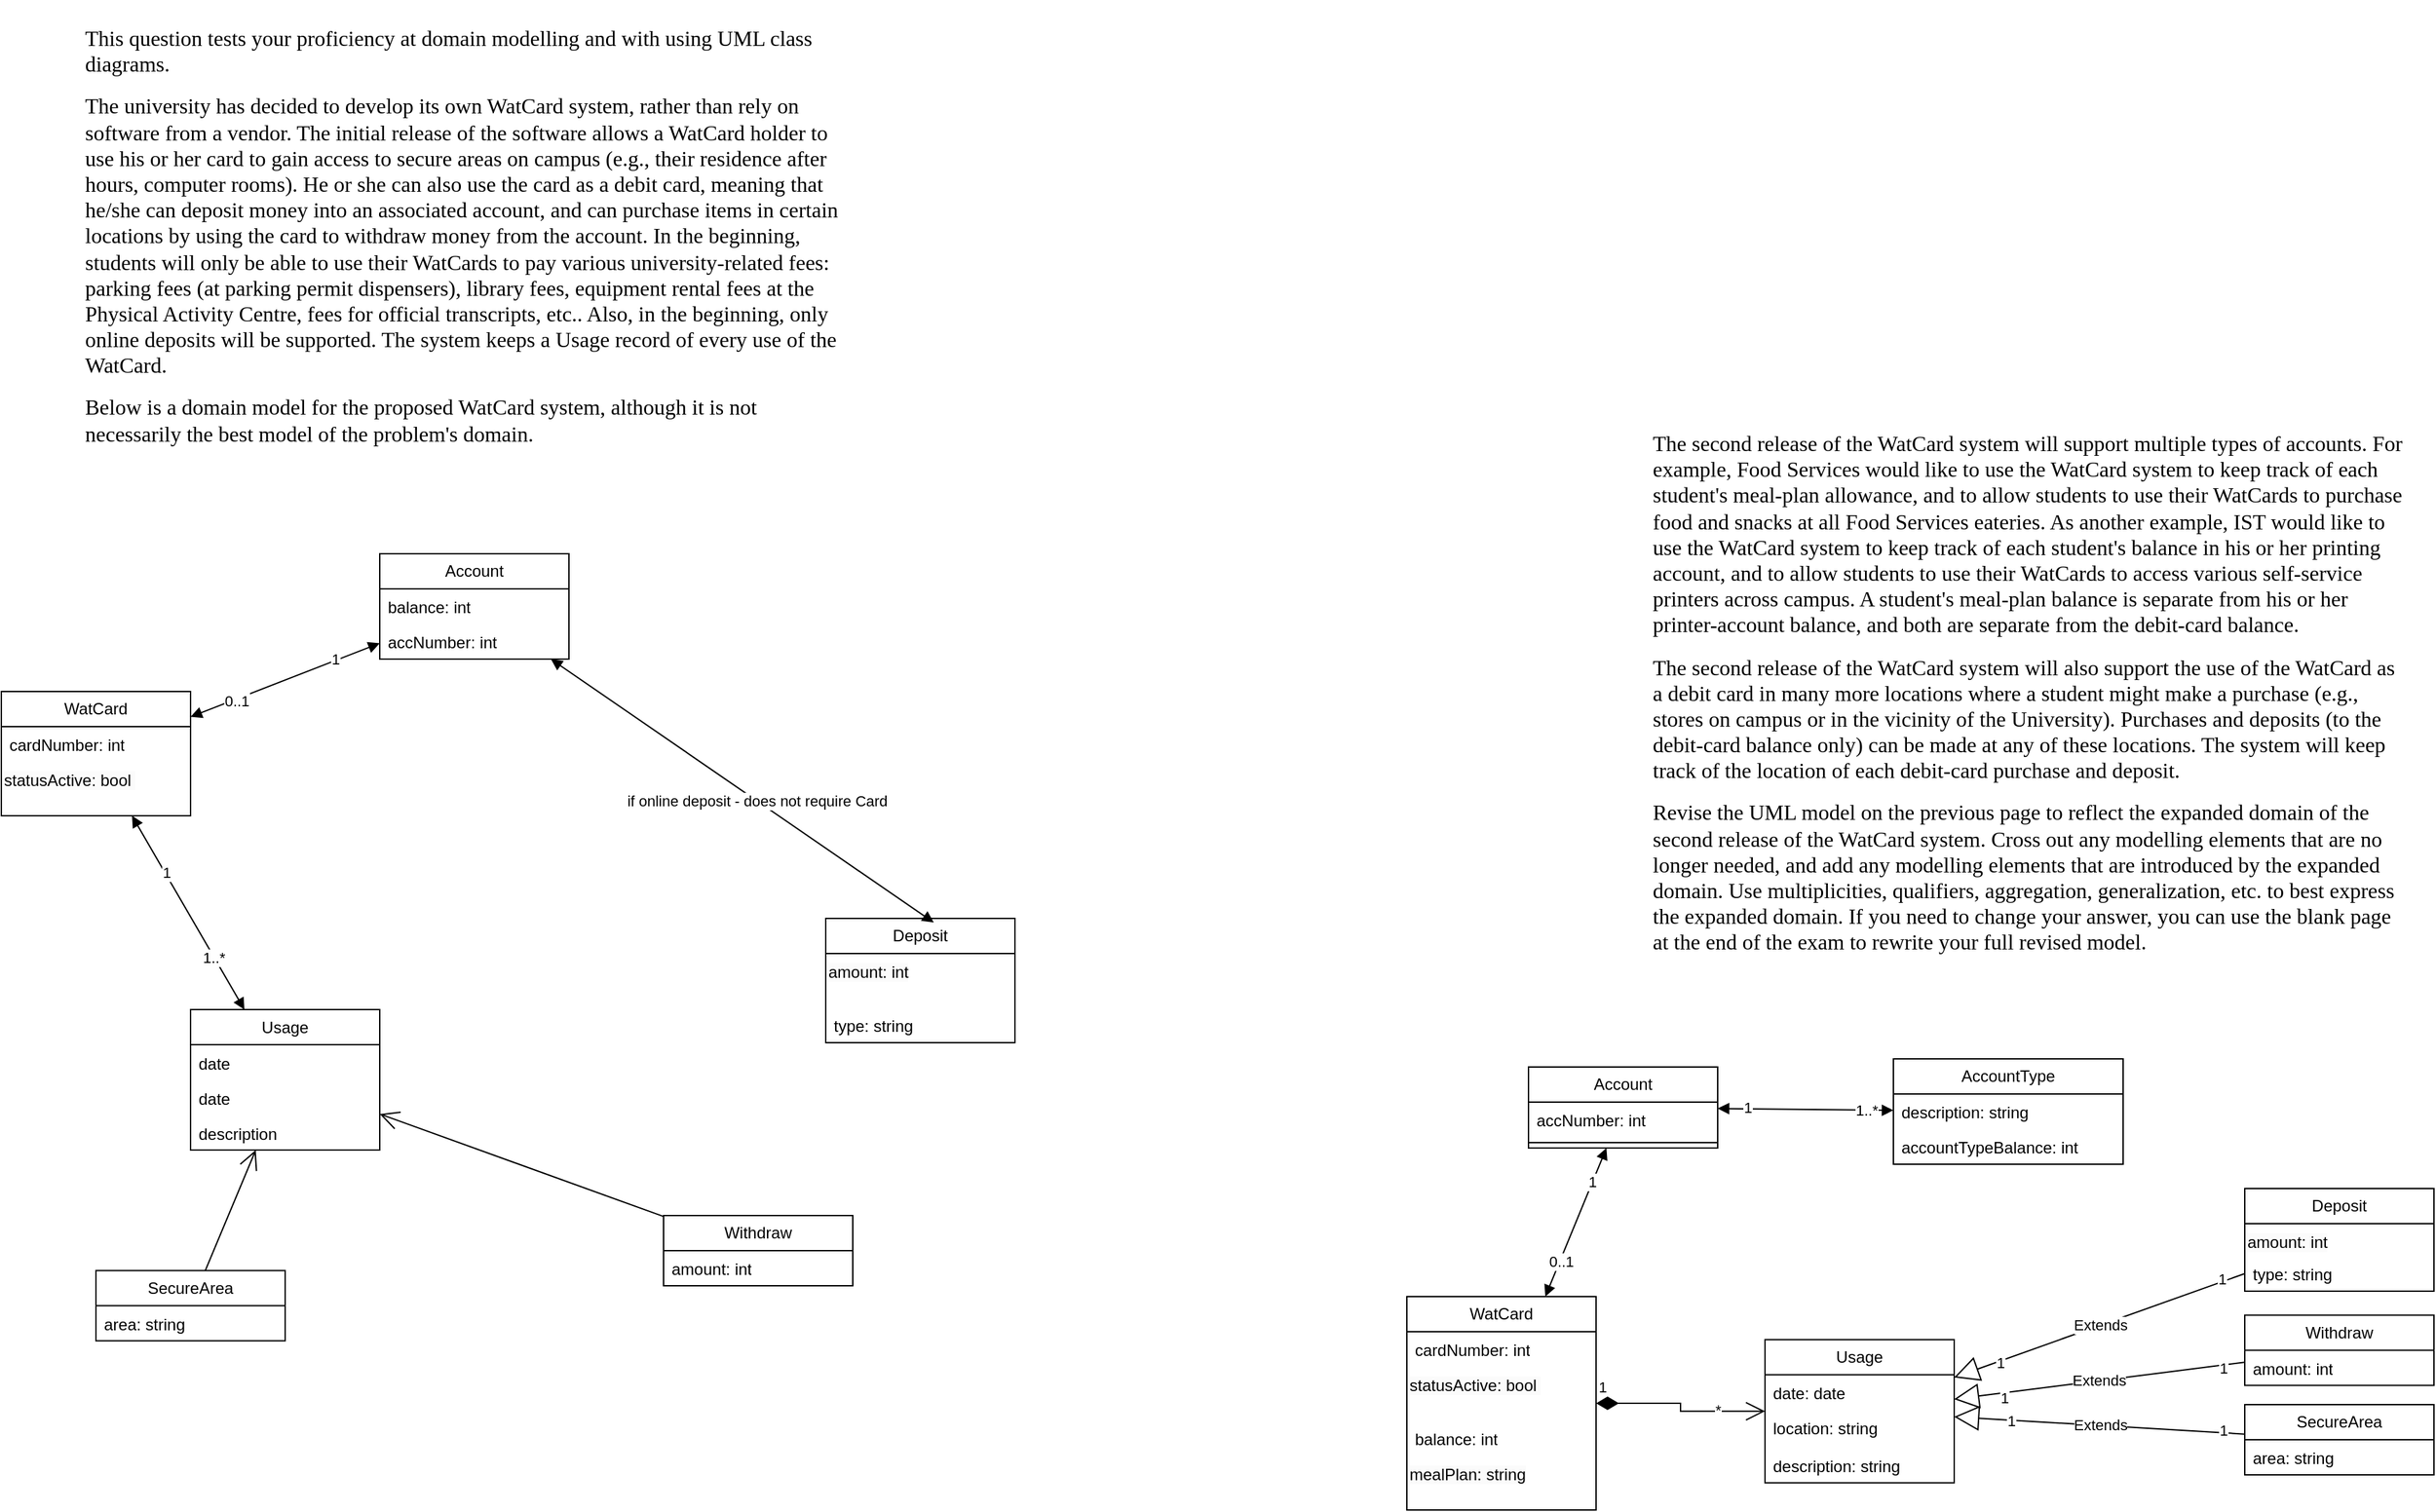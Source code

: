 <mxfile version="21.7.2" type="github">
  <diagram name="Page-1" id="L6DKHtYu-1w8HltE2Mc2">
    <mxGraphModel dx="1804" dy="1723" grid="1" gridSize="10" guides="1" tooltips="1" connect="1" arrows="1" fold="1" page="1" pageScale="1" pageWidth="850" pageHeight="1100" math="0" shadow="0">
      <root>
        <mxCell id="0" />
        <mxCell id="1" parent="0" />
        <mxCell id="7qhICD1hEeo8gW7YNZ97-30" value="WatCard" style="swimlane;fontStyle=0;childLayout=stackLayout;horizontal=1;startSize=26;fillColor=none;horizontalStack=0;resizeParent=1;resizeParentMax=0;resizeLast=0;collapsible=1;marginBottom=0;whiteSpace=wrap;html=1;" parent="1" vertex="1">
          <mxGeometry x="-30" y="182" width="140" height="92" as="geometry" />
        </mxCell>
        <mxCell id="7qhICD1hEeo8gW7YNZ97-31" value="cardNumber: int" style="text;strokeColor=none;fillColor=none;align=left;verticalAlign=top;spacingLeft=4;spacingRight=4;overflow=hidden;rotatable=0;points=[[0,0.5],[1,0.5]];portConstraint=eastwest;whiteSpace=wrap;html=1;" parent="7qhICD1hEeo8gW7YNZ97-30" vertex="1">
          <mxGeometry y="26" width="140" height="26" as="geometry" />
        </mxCell>
        <mxCell id="7qhICD1hEeo8gW7YNZ97-73" value="&lt;span style=&quot;caret-color: rgb(0, 0, 0); color: rgb(0, 0, 0); font-family: Helvetica; font-size: 12px; font-style: normal; font-variant-caps: normal; font-weight: 400; letter-spacing: normal; text-align: left; text-indent: 0px; text-transform: none; word-spacing: 0px; -webkit-text-stroke-width: 0px; background-color: rgb(251, 251, 251); text-decoration: none; float: none; display: inline !important;&quot;&gt;statusActive: bool&amp;nbsp;&lt;/span&gt;" style="text;whiteSpace=wrap;html=1;" parent="7qhICD1hEeo8gW7YNZ97-30" vertex="1">
          <mxGeometry y="52" width="140" height="40" as="geometry" />
        </mxCell>
        <mxCell id="7qhICD1hEeo8gW7YNZ97-34" value="SecureArea" style="swimlane;fontStyle=0;childLayout=stackLayout;horizontal=1;startSize=26;fillColor=none;horizontalStack=0;resizeParent=1;resizeParentMax=0;resizeLast=0;collapsible=1;marginBottom=0;whiteSpace=wrap;html=1;" parent="1" vertex="1">
          <mxGeometry x="40" y="610.76" width="140" height="52" as="geometry" />
        </mxCell>
        <mxCell id="7qhICD1hEeo8gW7YNZ97-35" value="area: string" style="text;strokeColor=none;fillColor=none;align=left;verticalAlign=top;spacingLeft=4;spacingRight=4;overflow=hidden;rotatable=0;points=[[0,0.5],[1,0.5]];portConstraint=eastwest;whiteSpace=wrap;html=1;" parent="7qhICD1hEeo8gW7YNZ97-34" vertex="1">
          <mxGeometry y="26" width="140" height="26" as="geometry" />
        </mxCell>
        <mxCell id="7qhICD1hEeo8gW7YNZ97-38" value="Account" style="swimlane;fontStyle=0;childLayout=stackLayout;horizontal=1;startSize=26;fillColor=none;horizontalStack=0;resizeParent=1;resizeParentMax=0;resizeLast=0;collapsible=1;marginBottom=0;whiteSpace=wrap;html=1;" parent="1" vertex="1">
          <mxGeometry x="250" y="80" width="140" height="78" as="geometry" />
        </mxCell>
        <mxCell id="7qhICD1hEeo8gW7YNZ97-39" value="balance: int" style="text;strokeColor=none;fillColor=none;align=left;verticalAlign=top;spacingLeft=4;spacingRight=4;overflow=hidden;rotatable=0;points=[[0,0.5],[1,0.5]];portConstraint=eastwest;whiteSpace=wrap;html=1;" parent="7qhICD1hEeo8gW7YNZ97-38" vertex="1">
          <mxGeometry y="26" width="140" height="26" as="geometry" />
        </mxCell>
        <mxCell id="7qhICD1hEeo8gW7YNZ97-40" value="accNumber: int" style="text;strokeColor=none;fillColor=none;align=left;verticalAlign=top;spacingLeft=4;spacingRight=4;overflow=hidden;rotatable=0;points=[[0,0.5],[1,0.5]];portConstraint=eastwest;whiteSpace=wrap;html=1;" parent="7qhICD1hEeo8gW7YNZ97-38" vertex="1">
          <mxGeometry y="52" width="140" height="26" as="geometry" />
        </mxCell>
        <mxCell id="7qhICD1hEeo8gW7YNZ97-42" value="Deposit" style="swimlane;fontStyle=0;childLayout=stackLayout;horizontal=1;startSize=26;fillColor=none;horizontalStack=0;resizeParent=1;resizeParentMax=0;resizeLast=0;collapsible=1;marginBottom=0;whiteSpace=wrap;html=1;" parent="1" vertex="1">
          <mxGeometry x="580" y="350" width="140" height="92" as="geometry" />
        </mxCell>
        <mxCell id="7qhICD1hEeo8gW7YNZ97-60" value="&lt;span style=&quot;caret-color: rgb(0, 0, 0); color: rgb(0, 0, 0); font-family: Helvetica; font-size: 12px; font-style: normal; font-variant-caps: normal; font-weight: 400; letter-spacing: normal; text-align: left; text-indent: 0px; text-transform: none; word-spacing: 0px; -webkit-text-stroke-width: 0px; background-color: rgb(251, 251, 251); text-decoration: none; float: none; display: inline !important;&quot;&gt;amount: int&lt;/span&gt;" style="text;whiteSpace=wrap;html=1;" parent="7qhICD1hEeo8gW7YNZ97-42" vertex="1">
          <mxGeometry y="26" width="140" height="40" as="geometry" />
        </mxCell>
        <mxCell id="7qhICD1hEeo8gW7YNZ97-45" value="type: string" style="text;strokeColor=none;fillColor=none;align=left;verticalAlign=top;spacingLeft=4;spacingRight=4;overflow=hidden;rotatable=0;points=[[0,0.5],[1,0.5]];portConstraint=eastwest;whiteSpace=wrap;html=1;" parent="7qhICD1hEeo8gW7YNZ97-42" vertex="1">
          <mxGeometry y="66" width="140" height="26" as="geometry" />
        </mxCell>
        <mxCell id="7qhICD1hEeo8gW7YNZ97-46" value="Withdraw" style="swimlane;fontStyle=0;childLayout=stackLayout;horizontal=1;startSize=26;fillColor=none;horizontalStack=0;resizeParent=1;resizeParentMax=0;resizeLast=0;collapsible=1;marginBottom=0;whiteSpace=wrap;html=1;" parent="1" vertex="1">
          <mxGeometry x="460" y="570" width="140" height="52" as="geometry" />
        </mxCell>
        <mxCell id="7qhICD1hEeo8gW7YNZ97-47" value="amount: int" style="text;strokeColor=none;fillColor=none;align=left;verticalAlign=top;spacingLeft=4;spacingRight=4;overflow=hidden;rotatable=0;points=[[0,0.5],[1,0.5]];portConstraint=eastwest;whiteSpace=wrap;html=1;" parent="7qhICD1hEeo8gW7YNZ97-46" vertex="1">
          <mxGeometry y="26" width="140" height="26" as="geometry" />
        </mxCell>
        <mxCell id="7qhICD1hEeo8gW7YNZ97-55" value="" style="endArrow=block;startArrow=block;endFill=1;startFill=1;html=1;rounded=0;" parent="1" source="7qhICD1hEeo8gW7YNZ97-30" target="7qhICD1hEeo8gW7YNZ97-38" edge="1">
          <mxGeometry width="160" relative="1" as="geometry">
            <mxPoint x="10" y="142" as="sourcePoint" />
            <mxPoint x="110.169" y="90" as="targetPoint" />
          </mxGeometry>
        </mxCell>
        <mxCell id="7qhICD1hEeo8gW7YNZ97-64" value="1" style="edgeLabel;html=1;align=center;verticalAlign=middle;resizable=0;points=[];" parent="7qhICD1hEeo8gW7YNZ97-55" vertex="1" connectable="0">
          <mxGeometry x="0.532" relative="1" as="geometry">
            <mxPoint y="-1" as="offset" />
          </mxGeometry>
        </mxCell>
        <mxCell id="7qhICD1hEeo8gW7YNZ97-65" value="0..1" style="edgeLabel;html=1;align=center;verticalAlign=middle;resizable=0;points=[];" parent="7qhICD1hEeo8gW7YNZ97-55" vertex="1" connectable="0">
          <mxGeometry x="-0.522" y="-1" relative="1" as="geometry">
            <mxPoint as="offset" />
          </mxGeometry>
        </mxCell>
        <mxCell id="7qhICD1hEeo8gW7YNZ97-74" value="Usage" style="swimlane;fontStyle=0;childLayout=stackLayout;horizontal=1;startSize=26;fillColor=none;horizontalStack=0;resizeParent=1;resizeParentMax=0;resizeLast=0;collapsible=1;marginBottom=0;whiteSpace=wrap;html=1;" parent="1" vertex="1">
          <mxGeometry x="110" y="417.53" width="140" height="104" as="geometry" />
        </mxCell>
        <mxCell id="7qhICD1hEeo8gW7YNZ97-75" value="date" style="text;strokeColor=none;fillColor=none;align=left;verticalAlign=top;spacingLeft=4;spacingRight=4;overflow=hidden;rotatable=0;points=[[0,0.5],[1,0.5]];portConstraint=eastwest;whiteSpace=wrap;html=1;" parent="7qhICD1hEeo8gW7YNZ97-74" vertex="1">
          <mxGeometry y="26" width="140" height="26" as="geometry" />
        </mxCell>
        <mxCell id="7qhICD1hEeo8gW7YNZ97-123" value="date" style="text;strokeColor=none;fillColor=none;align=left;verticalAlign=top;spacingLeft=4;spacingRight=4;overflow=hidden;rotatable=0;points=[[0,0.5],[1,0.5]];portConstraint=eastwest;whiteSpace=wrap;html=1;" parent="7qhICD1hEeo8gW7YNZ97-74" vertex="1">
          <mxGeometry y="52" width="140" height="26" as="geometry" />
        </mxCell>
        <mxCell id="7qhICD1hEeo8gW7YNZ97-76" value="description" style="text;strokeColor=none;fillColor=none;align=left;verticalAlign=top;spacingLeft=4;spacingRight=4;overflow=hidden;rotatable=0;points=[[0,0.5],[1,0.5]];portConstraint=eastwest;whiteSpace=wrap;html=1;" parent="7qhICD1hEeo8gW7YNZ97-74" vertex="1">
          <mxGeometry y="78" width="140" height="26" as="geometry" />
        </mxCell>
        <mxCell id="7qhICD1hEeo8gW7YNZ97-78" value="" style="endArrow=block;startArrow=block;endFill=1;startFill=1;html=1;rounded=0;" parent="1" source="7qhICD1hEeo8gW7YNZ97-30" target="7qhICD1hEeo8gW7YNZ97-74" edge="1">
          <mxGeometry width="160" relative="1" as="geometry">
            <mxPoint x="240" y="360" as="sourcePoint" />
            <mxPoint x="400" y="360" as="targetPoint" />
          </mxGeometry>
        </mxCell>
        <mxCell id="7qhICD1hEeo8gW7YNZ97-79" value="1" style="edgeLabel;html=1;align=center;verticalAlign=middle;resizable=0;points=[];" parent="7qhICD1hEeo8gW7YNZ97-78" vertex="1" connectable="0">
          <mxGeometry x="-0.418" y="1" relative="1" as="geometry">
            <mxPoint as="offset" />
          </mxGeometry>
        </mxCell>
        <mxCell id="7qhICD1hEeo8gW7YNZ97-80" value="1..*" style="edgeLabel;html=1;align=center;verticalAlign=middle;resizable=0;points=[];" parent="7qhICD1hEeo8gW7YNZ97-78" vertex="1" connectable="0">
          <mxGeometry x="0.46" y="-1" relative="1" as="geometry">
            <mxPoint as="offset" />
          </mxGeometry>
        </mxCell>
        <mxCell id="7qhICD1hEeo8gW7YNZ97-85" value="" style="endArrow=block;startArrow=block;endFill=1;startFill=1;html=1;rounded=0;entryX=0.571;entryY=0.033;entryDx=0;entryDy=0;entryPerimeter=0;" parent="1" source="7qhICD1hEeo8gW7YNZ97-38" target="7qhICD1hEeo8gW7YNZ97-42" edge="1">
          <mxGeometry width="160" relative="1" as="geometry">
            <mxPoint x="410" y="250" as="sourcePoint" />
            <mxPoint x="580" y="220" as="targetPoint" />
          </mxGeometry>
        </mxCell>
        <mxCell id="7qhICD1hEeo8gW7YNZ97-86" value="if online deposit - does not require Card" style="edgeLabel;html=1;align=center;verticalAlign=middle;resizable=0;points=[];" parent="7qhICD1hEeo8gW7YNZ97-85" vertex="1" connectable="0">
          <mxGeometry x="0.073" y="1" relative="1" as="geometry">
            <mxPoint y="1" as="offset" />
          </mxGeometry>
        </mxCell>
        <mxCell id="7qhICD1hEeo8gW7YNZ97-88" value="&lt;div class=&quot;page&quot; title=&quot;Page 14&quot; style=&quot;caret-color: rgb(0, 0, 0); color: rgb(0, 0, 0); font-style: normal; font-variant-caps: normal; font-weight: 400; letter-spacing: normal; text-align: start; text-indent: 0px; text-transform: none; word-spacing: 0px; -webkit-text-stroke-width: 0px; text-decoration: none;&quot;&gt;&lt;div class=&quot;section&quot; style=&quot;background-color: rgb(255, 255, 255);&quot;&gt;&lt;div class=&quot;layoutArea&quot;&gt;&lt;div class=&quot;column&quot;&gt;&lt;p&gt;&lt;span style=&quot;font-size: 12pt; font-family: Times;&quot;&gt;This question tests your proficiency at domain modelling and with using UML class diagrams.&lt;/span&gt;&lt;/p&gt;&lt;p&gt;&lt;span style=&quot;font-size: 12pt; font-family: Times;&quot;&gt;The university has decided to develop its own WatCard system, rather than rely on software from a vendor. The initial release of the software allows a WatCard holder to use his or her card to gain access to secure areas on campus (e.g., their residence after hours, computer rooms). He or she can also use the card as a debit card, meaning that he/she can deposit money into an associated account, and can purchase items in certain locations by using the card to withdraw money from the account. In the beginning, students will only be able to use their WatCards to pay various university-related fees: parking fees (at parking permit dispensers), library fees, equipment rental fees at the Physical Activity Centre, fees for official transcripts, etc.. Also, in the beginning, only online deposits will be supported. The system keeps a Usage record of every use of the WatCard.&lt;/span&gt;&lt;/p&gt;&lt;p&gt;&lt;span style=&quot;font-size: 12pt; font-family: Times;&quot;&gt;Below is a domain model for the proposed WatCard system, although it is not necessarily the best model of the problem&#39;s domain.&lt;/span&gt;&lt;/p&gt;&lt;/div&gt;&lt;/div&gt;&lt;/div&gt;&lt;/div&gt;" style="text;whiteSpace=wrap;html=1;" parent="1" vertex="1">
          <mxGeometry x="30" y="-330" width="560" height="360" as="geometry" />
        </mxCell>
        <mxCell id="7qhICD1hEeo8gW7YNZ97-89" value="&lt;div class=&quot;page&quot; title=&quot;Page 15&quot; style=&quot;caret-color: rgb(0, 0, 0); color: rgb(0, 0, 0); font-style: normal; font-variant-caps: normal; font-weight: 400; letter-spacing: normal; text-align: start; text-indent: 0px; text-transform: none; word-spacing: 0px; -webkit-text-stroke-width: 0px; text-decoration: none;&quot;&gt;&lt;div class=&quot;section&quot; style=&quot;background-color: rgb(255, 255, 255);&quot;&gt;&lt;div class=&quot;layoutArea&quot;&gt;&lt;div class=&quot;column&quot;&gt;&lt;p&gt;&lt;span style=&quot;font-size: 12pt; font-family: Times;&quot;&gt;The second release of the WatCard system will support multiple types of accounts. For example, Food Services would like to use the WatCard system to keep track of each student&#39;s meal-plan allowance, and to allow students to use their WatCards to purchase food and snacks at all Food Services eateries. As another example, IST would like to use the WatCard system to keep track of each student&#39;s balance in his or her printing account, and to allow students to use their WatCards to access various self-service printers across campus. A student&#39;s meal-plan balance is separate from his or her printer-account balance, and both are separate from the debit-card balance.&lt;/span&gt;&lt;/p&gt;&lt;p&gt;&lt;span style=&quot;font-size: 12pt; font-family: Times;&quot;&gt;The second release of the WatCard system will also support the use of the WatCard as a debit card in many more locations where a student might make a purchase (e.g., stores on campus or in the vicinity of the University). Purchases and deposits (to the debit-card balance only) can be made at any of these locations. The system will keep track of the location of each debit-card purchase and deposit.&lt;/span&gt;&lt;/p&gt;&lt;p&gt;&lt;span style=&quot;font-size: 12pt; font-family: Times;&quot;&gt;Revise the UML model on the previous page to reflect the expanded domain of the second release of the WatCard system. Cross out any modelling elements that are no longer needed, and add any modelling elements that are introduced by the expanded domain. Use multiplicities, qualifiers, aggregation, generalization, etc. to best express the expanded domain. If you need to change your answer, you can use the blank page at the end of the exam to rewrite your full revised model.&lt;/span&gt;&lt;/p&gt;&lt;/div&gt;&lt;/div&gt;&lt;/div&gt;&lt;/div&gt;" style="text;whiteSpace=wrap;html=1;" parent="1" vertex="1">
          <mxGeometry x="1190" y="-30" width="560" height="470" as="geometry" />
        </mxCell>
        <mxCell id="7qhICD1hEeo8gW7YNZ97-90" value="WatCard" style="swimlane;fontStyle=0;childLayout=stackLayout;horizontal=1;startSize=26;fillColor=none;horizontalStack=0;resizeParent=1;resizeParentMax=0;resizeLast=0;collapsible=1;marginBottom=0;whiteSpace=wrap;html=1;" parent="1" vertex="1">
          <mxGeometry x="1010" y="630" width="140" height="158" as="geometry" />
        </mxCell>
        <mxCell id="7qhICD1hEeo8gW7YNZ97-91" value="cardNumber: int" style="text;strokeColor=none;fillColor=none;align=left;verticalAlign=top;spacingLeft=4;spacingRight=4;overflow=hidden;rotatable=0;points=[[0,0.5],[1,0.5]];portConstraint=eastwest;whiteSpace=wrap;html=1;" parent="7qhICD1hEeo8gW7YNZ97-90" vertex="1">
          <mxGeometry y="26" width="140" height="26" as="geometry" />
        </mxCell>
        <mxCell id="7qhICD1hEeo8gW7YNZ97-92" value="&lt;span style=&quot;caret-color: rgb(0, 0, 0); color: rgb(0, 0, 0); font-family: Helvetica; font-size: 12px; font-style: normal; font-variant-caps: normal; font-weight: 400; letter-spacing: normal; text-align: left; text-indent: 0px; text-transform: none; word-spacing: 0px; -webkit-text-stroke-width: 0px; background-color: rgb(251, 251, 251); text-decoration: none; float: none; display: inline !important;&quot;&gt;statusActive: bool&amp;nbsp;&lt;/span&gt;" style="text;whiteSpace=wrap;html=1;" parent="7qhICD1hEeo8gW7YNZ97-90" vertex="1">
          <mxGeometry y="52" width="140" height="40" as="geometry" />
        </mxCell>
        <mxCell id="7qhICD1hEeo8gW7YNZ97-96" value="balance: int" style="text;strokeColor=none;fillColor=none;align=left;verticalAlign=top;spacingLeft=4;spacingRight=4;overflow=hidden;rotatable=0;points=[[0,0.5],[1,0.5]];portConstraint=eastwest;whiteSpace=wrap;html=1;" parent="7qhICD1hEeo8gW7YNZ97-90" vertex="1">
          <mxGeometry y="92" width="140" height="26" as="geometry" />
        </mxCell>
        <mxCell id="7qhICD1hEeo8gW7YNZ97-122" value="&lt;span style=&quot;caret-color: rgb(0, 0, 0); color: rgb(0, 0, 0); font-family: Helvetica; font-size: 12px; font-style: normal; font-variant-caps: normal; font-weight: 400; letter-spacing: normal; text-align: left; text-indent: 0px; text-transform: none; word-spacing: 0px; -webkit-text-stroke-width: 0px; background-color: rgb(251, 251, 251); text-decoration: none; float: none; display: inline !important;&quot;&gt;mealPlan: string&lt;/span&gt;" style="text;whiteSpace=wrap;html=1;" parent="7qhICD1hEeo8gW7YNZ97-90" vertex="1">
          <mxGeometry y="118" width="140" height="40" as="geometry" />
        </mxCell>
        <mxCell id="7qhICD1hEeo8gW7YNZ97-93" value="SecureArea" style="swimlane;fontStyle=0;childLayout=stackLayout;horizontal=1;startSize=26;fillColor=none;horizontalStack=0;resizeParent=1;resizeParentMax=0;resizeLast=0;collapsible=1;marginBottom=0;whiteSpace=wrap;html=1;" parent="1" vertex="1">
          <mxGeometry x="1630" y="710" width="140" height="52" as="geometry" />
        </mxCell>
        <mxCell id="7qhICD1hEeo8gW7YNZ97-94" value="area: string" style="text;strokeColor=none;fillColor=none;align=left;verticalAlign=top;spacingLeft=4;spacingRight=4;overflow=hidden;rotatable=0;points=[[0,0.5],[1,0.5]];portConstraint=eastwest;whiteSpace=wrap;html=1;" parent="7qhICD1hEeo8gW7YNZ97-93" vertex="1">
          <mxGeometry y="26" width="140" height="26" as="geometry" />
        </mxCell>
        <mxCell id="7qhICD1hEeo8gW7YNZ97-95" value="Account" style="swimlane;fontStyle=0;childLayout=stackLayout;horizontal=1;startSize=26;fillColor=none;horizontalStack=0;resizeParent=1;resizeParentMax=0;resizeLast=0;collapsible=1;marginBottom=0;whiteSpace=wrap;html=1;" parent="1" vertex="1">
          <mxGeometry x="1100" y="460" width="140" height="60" as="geometry" />
        </mxCell>
        <mxCell id="7qhICD1hEeo8gW7YNZ97-97" value="accNumber: int" style="text;strokeColor=none;fillColor=none;align=left;verticalAlign=top;spacingLeft=4;spacingRight=4;overflow=hidden;rotatable=0;points=[[0,0.5],[1,0.5]];portConstraint=eastwest;whiteSpace=wrap;html=1;" parent="7qhICD1hEeo8gW7YNZ97-95" vertex="1">
          <mxGeometry y="26" width="140" height="26" as="geometry" />
        </mxCell>
        <mxCell id="smupeFWp7zsBUVwdvqGX-4" value="" style="line;strokeWidth=1;fillColor=none;align=left;verticalAlign=middle;spacingTop=-1;spacingLeft=3;spacingRight=3;rotatable=0;labelPosition=right;points=[];portConstraint=eastwest;strokeColor=inherit;" vertex="1" parent="7qhICD1hEeo8gW7YNZ97-95">
          <mxGeometry y="52" width="140" height="8" as="geometry" />
        </mxCell>
        <mxCell id="7qhICD1hEeo8gW7YNZ97-98" value="Deposit" style="swimlane;fontStyle=0;childLayout=stackLayout;horizontal=1;startSize=26;fillColor=none;horizontalStack=0;resizeParent=1;resizeParentMax=0;resizeLast=0;collapsible=1;marginBottom=0;whiteSpace=wrap;html=1;" parent="1" vertex="1">
          <mxGeometry x="1630" y="550" width="140" height="76" as="geometry" />
        </mxCell>
        <mxCell id="7qhICD1hEeo8gW7YNZ97-99" value="&lt;span style=&quot;caret-color: rgb(0, 0, 0); color: rgb(0, 0, 0); font-family: Helvetica; font-size: 12px; font-style: normal; font-variant-caps: normal; font-weight: 400; letter-spacing: normal; text-align: left; text-indent: 0px; text-transform: none; word-spacing: 0px; -webkit-text-stroke-width: 0px; background-color: rgb(251, 251, 251); text-decoration: none; float: none; display: inline !important;&quot;&gt;amount: int&lt;/span&gt;" style="text;whiteSpace=wrap;html=1;" parent="7qhICD1hEeo8gW7YNZ97-98" vertex="1">
          <mxGeometry y="26" width="140" height="24" as="geometry" />
        </mxCell>
        <mxCell id="7qhICD1hEeo8gW7YNZ97-100" value="type: string" style="text;strokeColor=none;fillColor=none;align=left;verticalAlign=top;spacingLeft=4;spacingRight=4;overflow=hidden;rotatable=0;points=[[0,0.5],[1,0.5]];portConstraint=eastwest;whiteSpace=wrap;html=1;" parent="7qhICD1hEeo8gW7YNZ97-98" vertex="1">
          <mxGeometry y="50" width="140" height="26" as="geometry" />
        </mxCell>
        <mxCell id="7qhICD1hEeo8gW7YNZ97-101" value="Withdraw" style="swimlane;fontStyle=0;childLayout=stackLayout;horizontal=1;startSize=26;fillColor=none;horizontalStack=0;resizeParent=1;resizeParentMax=0;resizeLast=0;collapsible=1;marginBottom=0;whiteSpace=wrap;html=1;" parent="1" vertex="1">
          <mxGeometry x="1630" y="643.76" width="140" height="52" as="geometry" />
        </mxCell>
        <mxCell id="7qhICD1hEeo8gW7YNZ97-102" value="amount: int" style="text;strokeColor=none;fillColor=none;align=left;verticalAlign=top;spacingLeft=4;spacingRight=4;overflow=hidden;rotatable=0;points=[[0,0.5],[1,0.5]];portConstraint=eastwest;whiteSpace=wrap;html=1;" parent="7qhICD1hEeo8gW7YNZ97-101" vertex="1">
          <mxGeometry y="26" width="140" height="26" as="geometry" />
        </mxCell>
        <mxCell id="7qhICD1hEeo8gW7YNZ97-105" value="" style="endArrow=block;startArrow=block;endFill=1;startFill=1;html=1;rounded=0;" parent="1" source="7qhICD1hEeo8gW7YNZ97-90" target="7qhICD1hEeo8gW7YNZ97-95" edge="1">
          <mxGeometry width="160" relative="1" as="geometry">
            <mxPoint x="1050" y="590" as="sourcePoint" />
            <mxPoint x="1210" y="590" as="targetPoint" />
          </mxGeometry>
        </mxCell>
        <mxCell id="7qhICD1hEeo8gW7YNZ97-106" value="1" style="edgeLabel;html=1;align=center;verticalAlign=middle;resizable=0;points=[];" parent="7qhICD1hEeo8gW7YNZ97-105" vertex="1" connectable="0">
          <mxGeometry x="0.532" relative="1" as="geometry">
            <mxPoint y="-1" as="offset" />
          </mxGeometry>
        </mxCell>
        <mxCell id="7qhICD1hEeo8gW7YNZ97-107" value="0..1" style="edgeLabel;html=1;align=center;verticalAlign=middle;resizable=0;points=[];" parent="7qhICD1hEeo8gW7YNZ97-105" vertex="1" connectable="0">
          <mxGeometry x="-0.522" y="-1" relative="1" as="geometry">
            <mxPoint as="offset" />
          </mxGeometry>
        </mxCell>
        <mxCell id="7qhICD1hEeo8gW7YNZ97-111" value="Usage" style="swimlane;fontStyle=0;childLayout=stackLayout;horizontal=1;startSize=26;fillColor=none;horizontalStack=0;resizeParent=1;resizeParentMax=0;resizeLast=0;collapsible=1;marginBottom=0;whiteSpace=wrap;html=1;" parent="1" vertex="1">
          <mxGeometry x="1275" y="661.85" width="140" height="106" as="geometry" />
        </mxCell>
        <mxCell id="7qhICD1hEeo8gW7YNZ97-112" value="date: date" style="text;strokeColor=none;fillColor=none;align=left;verticalAlign=top;spacingLeft=4;spacingRight=4;overflow=hidden;rotatable=0;points=[[0,0.5],[1,0.5]];portConstraint=eastwest;whiteSpace=wrap;html=1;" parent="7qhICD1hEeo8gW7YNZ97-111" vertex="1">
          <mxGeometry y="26" width="140" height="26" as="geometry" />
        </mxCell>
        <mxCell id="smupeFWp7zsBUVwdvqGX-19" value="location: string" style="text;strokeColor=none;fillColor=none;align=left;verticalAlign=top;spacingLeft=4;spacingRight=4;overflow=hidden;rotatable=0;points=[[0,0.5],[1,0.5]];portConstraint=eastwest;whiteSpace=wrap;html=1;" vertex="1" parent="7qhICD1hEeo8gW7YNZ97-111">
          <mxGeometry y="52" width="140" height="28" as="geometry" />
        </mxCell>
        <mxCell id="7qhICD1hEeo8gW7YNZ97-113" value="description: string" style="text;strokeColor=none;fillColor=none;align=left;verticalAlign=top;spacingLeft=4;spacingRight=4;overflow=hidden;rotatable=0;points=[[0,0.5],[1,0.5]];portConstraint=eastwest;whiteSpace=wrap;html=1;" parent="7qhICD1hEeo8gW7YNZ97-111" vertex="1">
          <mxGeometry y="80" width="140" height="26" as="geometry" />
        </mxCell>
        <mxCell id="7qhICD1hEeo8gW7YNZ97-125" value="" style="endArrow=open;endFill=1;endSize=12;html=1;rounded=0;" parent="1" source="7qhICD1hEeo8gW7YNZ97-34" target="7qhICD1hEeo8gW7YNZ97-74" edge="1">
          <mxGeometry width="160" relative="1" as="geometry">
            <mxPoint x="-100" y="540" as="sourcePoint" />
            <mxPoint x="60" y="540" as="targetPoint" />
          </mxGeometry>
        </mxCell>
        <mxCell id="7qhICD1hEeo8gW7YNZ97-126" value="" style="endArrow=open;endFill=1;endSize=12;html=1;rounded=0;" parent="1" source="7qhICD1hEeo8gW7YNZ97-46" target="7qhICD1hEeo8gW7YNZ97-74" edge="1">
          <mxGeometry width="160" relative="1" as="geometry">
            <mxPoint x="330" y="610.76" as="sourcePoint" />
            <mxPoint x="367" y="521.76" as="targetPoint" />
          </mxGeometry>
        </mxCell>
        <mxCell id="smupeFWp7zsBUVwdvqGX-5" value="AccountType" style="swimlane;fontStyle=0;childLayout=stackLayout;horizontal=1;startSize=26;fillColor=none;horizontalStack=0;resizeParent=1;resizeParentMax=0;resizeLast=0;collapsible=1;marginBottom=0;whiteSpace=wrap;html=1;" vertex="1" parent="1">
          <mxGeometry x="1370" y="454" width="170" height="78" as="geometry" />
        </mxCell>
        <mxCell id="smupeFWp7zsBUVwdvqGX-6" value="description: string" style="text;strokeColor=none;fillColor=none;align=left;verticalAlign=top;spacingLeft=4;spacingRight=4;overflow=hidden;rotatable=0;points=[[0,0.5],[1,0.5]];portConstraint=eastwest;whiteSpace=wrap;html=1;" vertex="1" parent="smupeFWp7zsBUVwdvqGX-5">
          <mxGeometry y="26" width="170" height="26" as="geometry" />
        </mxCell>
        <mxCell id="smupeFWp7zsBUVwdvqGX-18" value="accountTypeBalance: int" style="text;strokeColor=none;fillColor=none;align=left;verticalAlign=top;spacingLeft=4;spacingRight=4;overflow=hidden;rotatable=0;points=[[0,0.5],[1,0.5]];portConstraint=eastwest;whiteSpace=wrap;html=1;" vertex="1" parent="smupeFWp7zsBUVwdvqGX-5">
          <mxGeometry y="52" width="170" height="26" as="geometry" />
        </mxCell>
        <mxCell id="smupeFWp7zsBUVwdvqGX-9" value="" style="endArrow=block;startArrow=block;endFill=1;startFill=1;html=1;rounded=0;" edge="1" parent="1" source="7qhICD1hEeo8gW7YNZ97-95" target="smupeFWp7zsBUVwdvqGX-5">
          <mxGeometry width="160" relative="1" as="geometry">
            <mxPoint x="1260" y="430" as="sourcePoint" />
            <mxPoint x="1420" y="430" as="targetPoint" />
          </mxGeometry>
        </mxCell>
        <mxCell id="smupeFWp7zsBUVwdvqGX-23" value="1" style="edgeLabel;html=1;align=center;verticalAlign=middle;resizable=0;points=[];" vertex="1" connectable="0" parent="smupeFWp7zsBUVwdvqGX-9">
          <mxGeometry x="-0.662" y="1" relative="1" as="geometry">
            <mxPoint as="offset" />
          </mxGeometry>
        </mxCell>
        <mxCell id="smupeFWp7zsBUVwdvqGX-24" value="1..*" style="edgeLabel;html=1;align=center;verticalAlign=middle;resizable=0;points=[];" vertex="1" connectable="0" parent="smupeFWp7zsBUVwdvqGX-9">
          <mxGeometry x="0.692" relative="1" as="geometry">
            <mxPoint as="offset" />
          </mxGeometry>
        </mxCell>
        <mxCell id="smupeFWp7zsBUVwdvqGX-15" value="Extends" style="endArrow=block;endSize=16;endFill=0;html=1;rounded=0;" edge="1" parent="1" source="7qhICD1hEeo8gW7YNZ97-93" target="7qhICD1hEeo8gW7YNZ97-111">
          <mxGeometry width="160" relative="1" as="geometry">
            <mxPoint x="730" y="970" as="sourcePoint" />
            <mxPoint x="890" y="970" as="targetPoint" />
          </mxGeometry>
        </mxCell>
        <mxCell id="smupeFWp7zsBUVwdvqGX-29" value="1" style="edgeLabel;html=1;align=center;verticalAlign=middle;resizable=0;points=[];" vertex="1" connectable="0" parent="smupeFWp7zsBUVwdvqGX-15">
          <mxGeometry x="0.609" relative="1" as="geometry">
            <mxPoint as="offset" />
          </mxGeometry>
        </mxCell>
        <mxCell id="smupeFWp7zsBUVwdvqGX-30" value="1" style="edgeLabel;html=1;align=center;verticalAlign=middle;resizable=0;points=[];" vertex="1" connectable="0" parent="smupeFWp7zsBUVwdvqGX-15">
          <mxGeometry x="-0.85" y="-2" relative="1" as="geometry">
            <mxPoint as="offset" />
          </mxGeometry>
        </mxCell>
        <mxCell id="smupeFWp7zsBUVwdvqGX-16" value="Extends" style="endArrow=block;endSize=16;endFill=0;html=1;rounded=0;" edge="1" parent="1" source="7qhICD1hEeo8gW7YNZ97-98" target="7qhICD1hEeo8gW7YNZ97-111">
          <mxGeometry width="160" relative="1" as="geometry">
            <mxPoint x="740" y="980" as="sourcePoint" />
            <mxPoint x="900" y="980" as="targetPoint" />
          </mxGeometry>
        </mxCell>
        <mxCell id="smupeFWp7zsBUVwdvqGX-25" value="1" style="edgeLabel;html=1;align=center;verticalAlign=middle;resizable=0;points=[];" vertex="1" connectable="0" parent="smupeFWp7zsBUVwdvqGX-16">
          <mxGeometry x="0.688" y="1" relative="1" as="geometry">
            <mxPoint as="offset" />
          </mxGeometry>
        </mxCell>
        <mxCell id="smupeFWp7zsBUVwdvqGX-26" value="1" style="edgeLabel;html=1;align=center;verticalAlign=middle;resizable=0;points=[];" vertex="1" connectable="0" parent="smupeFWp7zsBUVwdvqGX-16">
          <mxGeometry x="-0.848" y="-2" relative="1" as="geometry">
            <mxPoint as="offset" />
          </mxGeometry>
        </mxCell>
        <mxCell id="smupeFWp7zsBUVwdvqGX-17" value="Extends" style="endArrow=block;endSize=16;endFill=0;html=1;rounded=0;" edge="1" parent="1" source="7qhICD1hEeo8gW7YNZ97-101" target="7qhICD1hEeo8gW7YNZ97-111">
          <mxGeometry width="160" relative="1" as="geometry">
            <mxPoint x="750" y="990" as="sourcePoint" />
            <mxPoint x="910" y="990" as="targetPoint" />
          </mxGeometry>
        </mxCell>
        <mxCell id="smupeFWp7zsBUVwdvqGX-27" value="1" style="edgeLabel;html=1;align=center;verticalAlign=middle;resizable=0;points=[];" vertex="1" connectable="0" parent="smupeFWp7zsBUVwdvqGX-17">
          <mxGeometry x="0.659" y="3" relative="1" as="geometry">
            <mxPoint as="offset" />
          </mxGeometry>
        </mxCell>
        <mxCell id="smupeFWp7zsBUVwdvqGX-28" value="1" style="edgeLabel;html=1;align=center;verticalAlign=middle;resizable=0;points=[];" vertex="1" connectable="0" parent="smupeFWp7zsBUVwdvqGX-17">
          <mxGeometry x="-0.849" y="2" relative="1" as="geometry">
            <mxPoint as="offset" />
          </mxGeometry>
        </mxCell>
        <mxCell id="smupeFWp7zsBUVwdvqGX-20" value="1" style="endArrow=open;html=1;endSize=12;startArrow=diamondThin;startSize=14;startFill=1;edgeStyle=orthogonalEdgeStyle;align=left;verticalAlign=bottom;rounded=0;" edge="1" parent="1" source="7qhICD1hEeo8gW7YNZ97-90" target="7qhICD1hEeo8gW7YNZ97-111">
          <mxGeometry x="-1" y="3" relative="1" as="geometry">
            <mxPoint x="1220" y="610" as="sourcePoint" />
            <mxPoint x="1380" y="610" as="targetPoint" />
          </mxGeometry>
        </mxCell>
        <mxCell id="smupeFWp7zsBUVwdvqGX-22" value="*" style="edgeLabel;html=1;align=center;verticalAlign=middle;resizable=0;points=[];" vertex="1" connectable="0" parent="smupeFWp7zsBUVwdvqGX-20">
          <mxGeometry x="0.465" y="1" relative="1" as="geometry">
            <mxPoint as="offset" />
          </mxGeometry>
        </mxCell>
      </root>
    </mxGraphModel>
  </diagram>
</mxfile>
